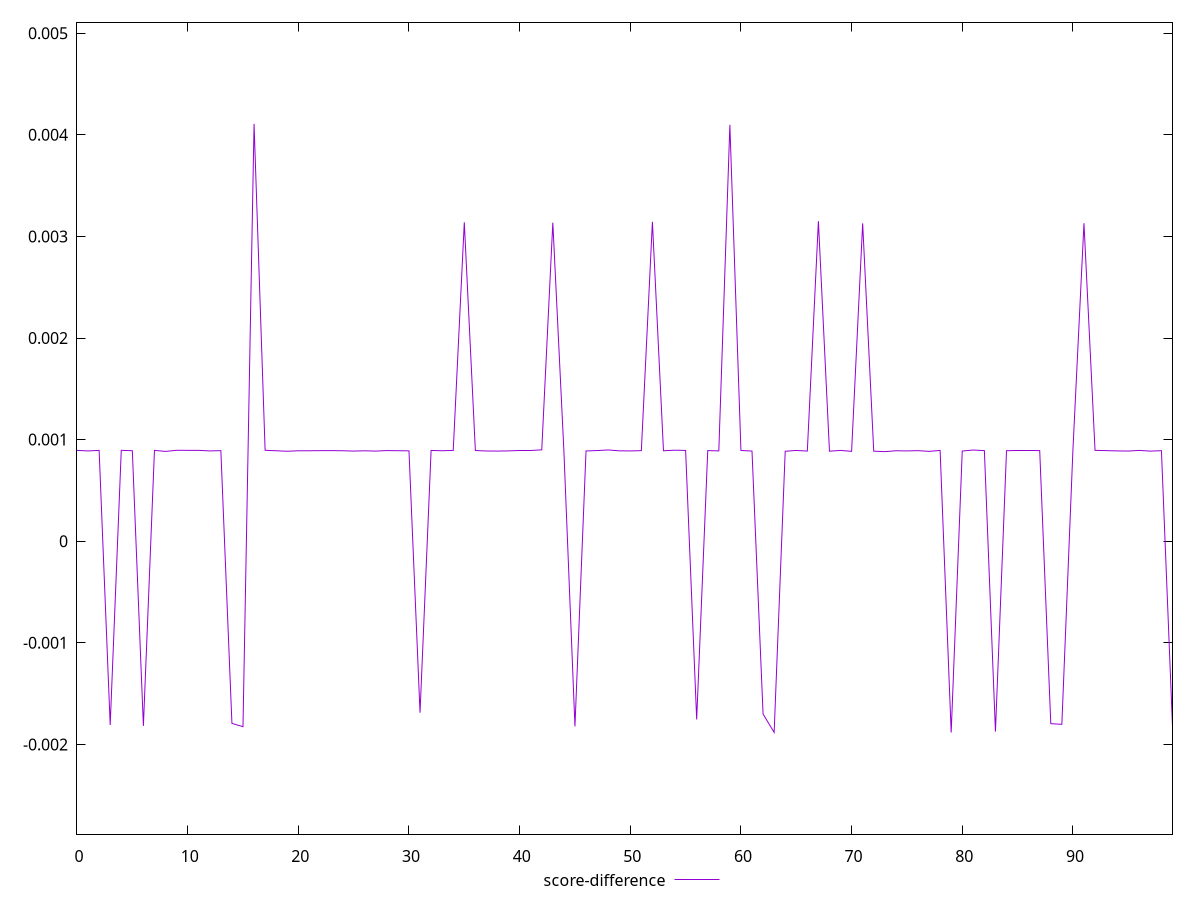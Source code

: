 reset

$scoreDifference <<EOF
0 0.000894110557658756
1 0.0008887709539009414
2 0.0008937314318343548
3 -0.0018087563836237663
4 0.0008944880869945493
5 0.0008908677429908529
6 -0.0018176665346560927
7 0.0008939082841994406
8 0.0008839143522587634
9 0.0008949975400440735
10 0.0008944286727503581
11 0.0008940898983034185
12 0.0008888039408965209
13 0.0008913545441937565
14 -0.0017927320702640914
15 -0.0018249471406710516
16 0.004107190312834907
17 0.0008948407611081288
18 0.0008902421611692857
19 0.000885414722305855
20 0.0008903245226727918
21 0.0008904120382975389
22 0.0008913317878305183
23 0.0008918565877864548
24 0.000890464808321334
25 0.0008873132000550843
26 0.0008900178420772065
27 0.0008871031467002632
28 0.0008922230601899894
29 0.0008907561600184355
30 0.0008895436149274349
31 -0.0016878125511907704
32 0.0008935253537390997
33 0.0008905587707572771
34 0.0008937576782669376
35 0.0031392054726705476
36 0.000892685937334603
37 0.0008879667102621447
38 0.0008872490248439391
39 0.0008890327341914972
40 0.0008892362875211335
41 0.000889216144830618
42 0.0008994574764182861
43 0.003135093009078327
44 0.0008905836570841652
45 -0.0018219134532669878
46 0.0008883584830960967
47 0.0008925251769250631
48 0.000898129423825722
49 0.0008897395419724674
50 0.0008888814855256832
51 0.000891520722349548
52 0.0031435753627522267
53 0.000890389729754637
54 0.0008958558973912734
55 0.0008935817096109577
56 -0.0017542275669142349
57 0.0008916826297850067
58 0.0008891214361107513
59 0.004098168444378603
60 0.0008931610435154447
61 0.0008876016054649716
62 -0.0017004070729375043
63 -0.001881815708172585
64 0.0008855368883308179
65 0.0008934195326629757
66 0.0008875160175780827
67 0.0031499243892127993
68 0.0008860188464795415
69 0.0008937094885580477
70 0.0008845548074001286
71 0.003128601336650272
72 0.0008863526628298812
73 0.0008815357741707164
74 0.0008903399661179812
75 0.0008887174056219083
76 0.000891497103822636
77 0.000884422078372471
78 0.0008935593390086982
79 -0.0018826787001577916
80 0.0008878464224437721
81 0.0008975982867589494
82 0.0008915164280355325
83 -0.0018736106706711553
84 0.0008908282585360361
85 0.0008940076949821574
86 0.0008939762785195038
87 0.0008924250354922503
88 -0.001795357908448203
89 -0.0018022395607462105
90 0.0008959356469575575
91 0.0031297731378256977
92 0.0008943576380294749
93 0.0008917990283752175
94 0.0008888497815573437
95 0.0008876816359769668
96 0.0008937112095841471
97 0.0008868315467622789
98 0.0008911579098617173
99 -0.0018246309334533084
EOF

set key outside below
set xrange [0:99]
set yrange [-0.0028826787001577916:0.0051071903128349075]
set trange [-0.0028826787001577916:0.0051071903128349075]
set terminal svg size 640, 500 enhanced background rgb 'white'
set output "report_00008_2021-01-22T20:58:29.167/first-cpu-idle/samples/pages+cached+noexternal+nofonts+nosvg+noimg/score-difference/values.svg"

plot $scoreDifference title "score-difference" with line

reset
